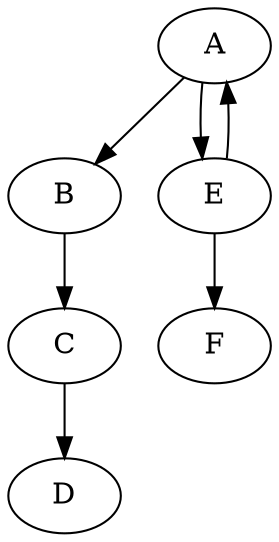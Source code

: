 Digraph G {
A [root=true]
B [label=B]
C [label=C]
D [label=D]
E [label=E]
F [label=F]

A -> B [childnumber=1]
B -> C [childnumber=2]
C -> D [childnumber=2]

A -> E [childnumber=2]
E -> F [childnumber=1]
E -> A [childnumber=2]
}
